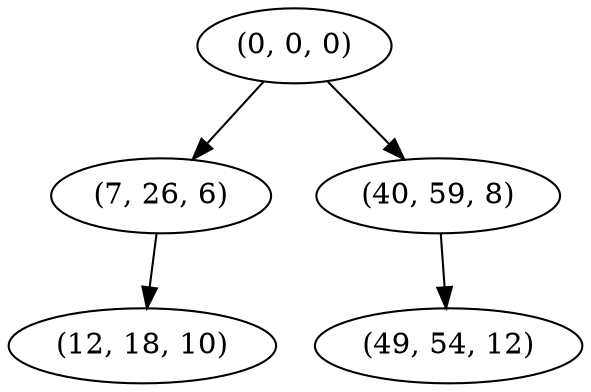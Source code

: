 digraph tree {
    "(0, 0, 0)";
    "(7, 26, 6)";
    "(12, 18, 10)";
    "(40, 59, 8)";
    "(49, 54, 12)";
    "(0, 0, 0)" -> "(7, 26, 6)";
    "(0, 0, 0)" -> "(40, 59, 8)";
    "(7, 26, 6)" -> "(12, 18, 10)";
    "(40, 59, 8)" -> "(49, 54, 12)";
}

